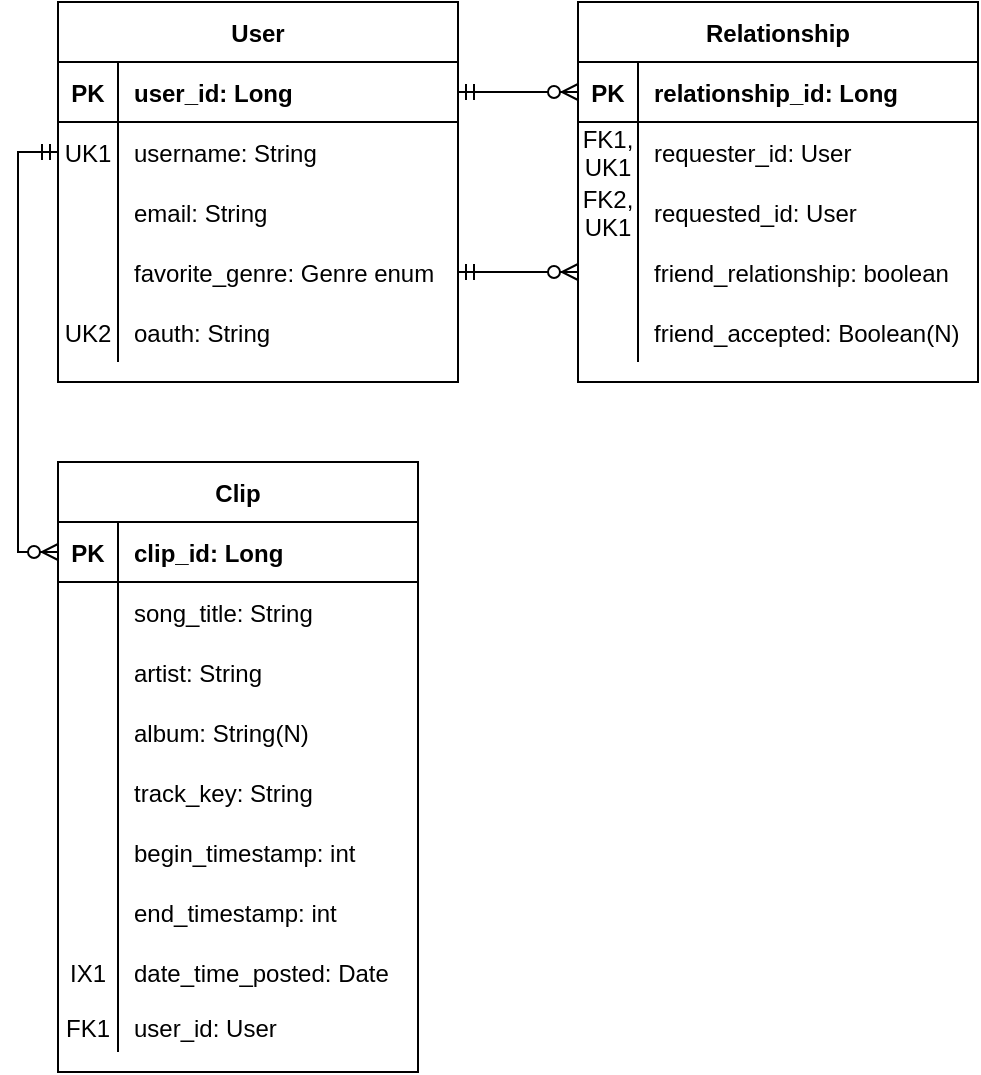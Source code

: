<mxfile version="13.8.5" type="device"><diagram id="37Z7J8a7XE6H4yeSGgAZ" name="Page-1"><mxGraphModel dx="1185" dy="659" grid="1" gridSize="10" guides="1" tooltips="1" connect="1" arrows="1" fold="1" page="1" pageScale="1" pageWidth="850" pageHeight="1100" math="0" shadow="0"><root><mxCell id="0"/><mxCell id="1" parent="0"/><mxCell id="KNyDeAOOPbD6csaYA2hz-42" style="edgeStyle=orthogonalEdgeStyle;rounded=0;orthogonalLoop=1;jettySize=auto;html=1;entryX=1;entryY=0.5;entryDx=0;entryDy=0;startArrow=ERzeroToMany;startFill=1;endArrow=ERmandOne;endFill=0;exitX=0;exitY=0.5;exitDx=0;exitDy=0;" parent="1" source="xBZSRS5c9fNHFquKNub9-20" target="KNyDeAOOPbD6csaYA2hz-11" edge="1"><mxGeometry relative="1" as="geometry"><mxPoint x="440" y="300" as="sourcePoint"/></mxGeometry></mxCell><mxCell id="KNyDeAOOPbD6csaYA2hz-41" style="edgeStyle=orthogonalEdgeStyle;rounded=0;orthogonalLoop=1;jettySize=auto;html=1;startArrow=ERzeroToMany;startFill=1;endArrow=ERmandOne;endFill=0;exitX=0;exitY=0.5;exitDx=0;exitDy=0;" parent="1" source="xBZSRS5c9fNHFquKNub9-2" target="KNyDeAOOPbD6csaYA2hz-2" edge="1"><mxGeometry relative="1" as="geometry"><mxPoint x="440" y="250" as="sourcePoint"/></mxGeometry></mxCell><mxCell id="KNyDeAOOPbD6csaYA2hz-73" style="edgeStyle=orthogonalEdgeStyle;rounded=0;orthogonalLoop=1;jettySize=auto;html=1;exitX=0;exitY=0.5;exitDx=0;exitDy=0;startArrow=ERzeroToMany;startFill=1;endArrow=ERmandOne;endFill=0;entryX=0;entryY=0.5;entryDx=0;entryDy=0;" parent="1" source="KNyDeAOOPbD6csaYA2hz-28" target="KNyDeAOOPbD6csaYA2hz-5" edge="1"><mxGeometry relative="1" as="geometry"><mxPoint x="200" y="305" as="targetPoint"/></mxGeometry></mxCell><mxCell id="KNyDeAOOPbD6csaYA2hz-1" value="User" style="shape=table;startSize=30;container=1;collapsible=1;childLayout=tableLayout;fixedRows=1;rowLines=0;fontStyle=1;align=center;resizeLast=1;" parent="1" vertex="1"><mxGeometry x="220" y="130" width="200" height="190" as="geometry"/></mxCell><mxCell id="KNyDeAOOPbD6csaYA2hz-2" value="" style="shape=partialRectangle;collapsible=0;dropTarget=0;pointerEvents=0;fillColor=none;top=0;left=0;bottom=1;right=0;points=[[0,0.5],[1,0.5]];portConstraint=eastwest;" parent="KNyDeAOOPbD6csaYA2hz-1" vertex="1"><mxGeometry y="30" width="200" height="30" as="geometry"/></mxCell><mxCell id="KNyDeAOOPbD6csaYA2hz-3" value="PK" style="shape=partialRectangle;connectable=0;fillColor=none;top=0;left=0;bottom=0;right=0;fontStyle=1;overflow=hidden;" parent="KNyDeAOOPbD6csaYA2hz-2" vertex="1"><mxGeometry width="30" height="30" as="geometry"/></mxCell><mxCell id="KNyDeAOOPbD6csaYA2hz-4" value="user_id: Long" style="shape=partialRectangle;connectable=0;fillColor=none;top=0;left=0;bottom=0;right=0;align=left;spacingLeft=6;fontStyle=1;overflow=hidden;" parent="KNyDeAOOPbD6csaYA2hz-2" vertex="1"><mxGeometry x="30" width="170" height="30" as="geometry"/></mxCell><mxCell id="KNyDeAOOPbD6csaYA2hz-5" value="" style="shape=partialRectangle;collapsible=0;dropTarget=0;pointerEvents=0;fillColor=none;top=0;left=0;bottom=0;right=0;points=[[0,0.5],[1,0.5]];portConstraint=eastwest;" parent="KNyDeAOOPbD6csaYA2hz-1" vertex="1"><mxGeometry y="60" width="200" height="30" as="geometry"/></mxCell><mxCell id="KNyDeAOOPbD6csaYA2hz-6" value="UK1" style="shape=partialRectangle;connectable=0;fillColor=none;top=0;left=0;bottom=0;right=0;editable=1;overflow=hidden;" parent="KNyDeAOOPbD6csaYA2hz-5" vertex="1"><mxGeometry width="30" height="30" as="geometry"/></mxCell><mxCell id="KNyDeAOOPbD6csaYA2hz-7" value="username: String" style="shape=partialRectangle;connectable=0;fillColor=none;top=0;left=0;bottom=0;right=0;align=left;spacingLeft=6;overflow=hidden;" parent="KNyDeAOOPbD6csaYA2hz-5" vertex="1"><mxGeometry x="30" width="170" height="30" as="geometry"/></mxCell><mxCell id="KNyDeAOOPbD6csaYA2hz-8" value="" style="shape=partialRectangle;collapsible=0;dropTarget=0;pointerEvents=0;fillColor=none;top=0;left=0;bottom=0;right=0;points=[[0,0.5],[1,0.5]];portConstraint=eastwest;" parent="KNyDeAOOPbD6csaYA2hz-1" vertex="1"><mxGeometry y="90" width="200" height="30" as="geometry"/></mxCell><mxCell id="KNyDeAOOPbD6csaYA2hz-9" value="" style="shape=partialRectangle;connectable=0;fillColor=none;top=0;left=0;bottom=0;right=0;editable=1;overflow=hidden;" parent="KNyDeAOOPbD6csaYA2hz-8" vertex="1"><mxGeometry width="30" height="30" as="geometry"/></mxCell><mxCell id="KNyDeAOOPbD6csaYA2hz-10" value="email: String" style="shape=partialRectangle;connectable=0;fillColor=none;top=0;left=0;bottom=0;right=0;align=left;spacingLeft=6;overflow=hidden;" parent="KNyDeAOOPbD6csaYA2hz-8" vertex="1"><mxGeometry x="30" width="170" height="30" as="geometry"/></mxCell><mxCell id="KNyDeAOOPbD6csaYA2hz-11" value="" style="shape=partialRectangle;collapsible=0;dropTarget=0;pointerEvents=0;fillColor=none;top=0;left=0;bottom=0;right=0;points=[[0,0.5],[1,0.5]];portConstraint=eastwest;" parent="KNyDeAOOPbD6csaYA2hz-1" vertex="1"><mxGeometry y="120" width="200" height="30" as="geometry"/></mxCell><mxCell id="KNyDeAOOPbD6csaYA2hz-12" value="" style="shape=partialRectangle;connectable=0;fillColor=none;top=0;left=0;bottom=0;right=0;editable=1;overflow=hidden;" parent="KNyDeAOOPbD6csaYA2hz-11" vertex="1"><mxGeometry width="30" height="30" as="geometry"/></mxCell><mxCell id="KNyDeAOOPbD6csaYA2hz-13" value="favorite_genre: Genre enum" style="shape=partialRectangle;connectable=0;fillColor=none;top=0;left=0;bottom=0;right=0;align=left;spacingLeft=6;overflow=hidden;" parent="KNyDeAOOPbD6csaYA2hz-11" vertex="1"><mxGeometry x="30" width="170" height="30" as="geometry"/></mxCell><mxCell id="xBZSRS5c9fNHFquKNub9-26" style="shape=partialRectangle;collapsible=0;dropTarget=0;pointerEvents=0;fillColor=none;top=0;left=0;bottom=0;right=0;points=[[0,0.5],[1,0.5]];portConstraint=eastwest;" parent="KNyDeAOOPbD6csaYA2hz-1" vertex="1"><mxGeometry y="150" width="200" height="30" as="geometry"/></mxCell><mxCell id="xBZSRS5c9fNHFquKNub9-27" value="UK2" style="shape=partialRectangle;connectable=0;fillColor=none;top=0;left=0;bottom=0;right=0;editable=1;overflow=hidden;" parent="xBZSRS5c9fNHFquKNub9-26" vertex="1"><mxGeometry width="30" height="30" as="geometry"/></mxCell><mxCell id="xBZSRS5c9fNHFquKNub9-28" value="oauth: String" style="shape=partialRectangle;connectable=0;fillColor=none;top=0;left=0;bottom=0;right=0;align=left;spacingLeft=6;overflow=hidden;" parent="xBZSRS5c9fNHFquKNub9-26" vertex="1"><mxGeometry x="30" width="170" height="30" as="geometry"/></mxCell><mxCell id="xBZSRS5c9fNHFquKNub9-1" value="Relationship" style="shape=table;startSize=30;container=1;collapsible=1;childLayout=tableLayout;fixedRows=1;rowLines=0;fontStyle=1;align=center;resizeLast=1;" parent="1" vertex="1"><mxGeometry x="480" y="130" width="200" height="190" as="geometry"/></mxCell><mxCell id="xBZSRS5c9fNHFquKNub9-2" value="" style="shape=partialRectangle;collapsible=0;dropTarget=0;pointerEvents=0;fillColor=none;top=0;left=0;bottom=1;right=0;points=[[0,0.5],[1,0.5]];portConstraint=eastwest;" parent="xBZSRS5c9fNHFquKNub9-1" vertex="1"><mxGeometry y="30" width="200" height="30" as="geometry"/></mxCell><mxCell id="xBZSRS5c9fNHFquKNub9-3" value="PK" style="shape=partialRectangle;connectable=0;fillColor=none;top=0;left=0;bottom=0;right=0;fontStyle=1;overflow=hidden;" parent="xBZSRS5c9fNHFquKNub9-2" vertex="1"><mxGeometry width="30" height="30" as="geometry"/></mxCell><mxCell id="xBZSRS5c9fNHFquKNub9-4" value="relationship_id: Long" style="shape=partialRectangle;connectable=0;fillColor=none;top=0;left=0;bottom=0;right=0;align=left;spacingLeft=6;fontStyle=1;overflow=hidden;" parent="xBZSRS5c9fNHFquKNub9-2" vertex="1"><mxGeometry x="30" width="170" height="30" as="geometry"/></mxCell><mxCell id="xBZSRS5c9fNHFquKNub9-5" value="" style="shape=partialRectangle;collapsible=0;dropTarget=0;pointerEvents=0;fillColor=none;top=0;left=0;bottom=0;right=0;points=[[0,0.5],[1,0.5]];portConstraint=eastwest;" parent="xBZSRS5c9fNHFquKNub9-1" vertex="1"><mxGeometry y="60" width="200" height="30" as="geometry"/></mxCell><mxCell id="xBZSRS5c9fNHFquKNub9-6" value="FK1,&#xA;UK1&#xA;" style="shape=partialRectangle;connectable=0;fillColor=none;top=0;left=0;bottom=0;right=0;editable=1;overflow=hidden;" parent="xBZSRS5c9fNHFquKNub9-5" vertex="1"><mxGeometry width="30" height="30" as="geometry"/></mxCell><mxCell id="xBZSRS5c9fNHFquKNub9-7" value="requester_id: User" style="shape=partialRectangle;connectable=0;fillColor=none;top=0;left=0;bottom=0;right=0;align=left;spacingLeft=6;overflow=hidden;" parent="xBZSRS5c9fNHFquKNub9-5" vertex="1"><mxGeometry x="30" width="170" height="30" as="geometry"/></mxCell><mxCell id="xBZSRS5c9fNHFquKNub9-8" value="" style="shape=partialRectangle;collapsible=0;dropTarget=0;pointerEvents=0;fillColor=none;top=0;left=0;bottom=0;right=0;points=[[0,0.5],[1,0.5]];portConstraint=eastwest;" parent="xBZSRS5c9fNHFquKNub9-1" vertex="1"><mxGeometry y="90" width="200" height="30" as="geometry"/></mxCell><mxCell id="xBZSRS5c9fNHFquKNub9-9" value="FK2,&#xA;UK1" style="shape=partialRectangle;connectable=0;fillColor=none;top=0;left=0;bottom=0;right=0;editable=1;overflow=hidden;" parent="xBZSRS5c9fNHFquKNub9-8" vertex="1"><mxGeometry width="30" height="30" as="geometry"/></mxCell><mxCell id="xBZSRS5c9fNHFquKNub9-10" value="requested_id: User" style="shape=partialRectangle;connectable=0;fillColor=none;top=0;left=0;bottom=0;right=0;align=left;spacingLeft=6;overflow=hidden;" parent="xBZSRS5c9fNHFquKNub9-8" vertex="1"><mxGeometry x="30" width="170" height="30" as="geometry"/></mxCell><mxCell id="xBZSRS5c9fNHFquKNub9-20" style="shape=partialRectangle;collapsible=0;dropTarget=0;pointerEvents=0;fillColor=none;top=0;left=0;bottom=0;right=0;points=[[0,0.5],[1,0.5]];portConstraint=eastwest;" parent="xBZSRS5c9fNHFquKNub9-1" vertex="1"><mxGeometry y="120" width="200" height="30" as="geometry"/></mxCell><mxCell id="xBZSRS5c9fNHFquKNub9-21" style="shape=partialRectangle;connectable=0;fillColor=none;top=0;left=0;bottom=0;right=0;editable=1;overflow=hidden;" parent="xBZSRS5c9fNHFquKNub9-20" vertex="1"><mxGeometry width="30" height="30" as="geometry"/></mxCell><mxCell id="xBZSRS5c9fNHFquKNub9-22" value="friend_relationship: boolean" style="shape=partialRectangle;connectable=0;fillColor=none;top=0;left=0;bottom=0;right=0;align=left;spacingLeft=6;overflow=hidden;" parent="xBZSRS5c9fNHFquKNub9-20" vertex="1"><mxGeometry x="30" width="170" height="30" as="geometry"/></mxCell><mxCell id="xBZSRS5c9fNHFquKNub9-29" style="shape=partialRectangle;collapsible=0;dropTarget=0;pointerEvents=0;fillColor=none;top=0;left=0;bottom=0;right=0;points=[[0,0.5],[1,0.5]];portConstraint=eastwest;" parent="xBZSRS5c9fNHFquKNub9-1" vertex="1"><mxGeometry y="150" width="200" height="30" as="geometry"/></mxCell><mxCell id="xBZSRS5c9fNHFquKNub9-30" style="shape=partialRectangle;connectable=0;fillColor=none;top=0;left=0;bottom=0;right=0;editable=1;overflow=hidden;" parent="xBZSRS5c9fNHFquKNub9-29" vertex="1"><mxGeometry width="30" height="30" as="geometry"/></mxCell><mxCell id="xBZSRS5c9fNHFquKNub9-31" value="friend_accepted: Boolean(N)" style="shape=partialRectangle;connectable=0;fillColor=none;top=0;left=0;bottom=0;right=0;align=left;spacingLeft=6;overflow=hidden;" parent="xBZSRS5c9fNHFquKNub9-29" vertex="1"><mxGeometry x="30" width="170" height="30" as="geometry"/></mxCell><mxCell id="KNyDeAOOPbD6csaYA2hz-27" value="Clip" style="shape=table;startSize=30;container=1;collapsible=1;childLayout=tableLayout;fixedRows=1;rowLines=0;fontStyle=1;align=center;resizeLast=1;" parent="1" vertex="1"><mxGeometry x="220" y="360" width="180" height="305" as="geometry"/></mxCell><mxCell id="KNyDeAOOPbD6csaYA2hz-28" value="" style="shape=partialRectangle;collapsible=0;dropTarget=0;pointerEvents=0;fillColor=none;top=0;left=0;bottom=1;right=0;points=[[0,0.5],[1,0.5]];portConstraint=eastwest;" parent="KNyDeAOOPbD6csaYA2hz-27" vertex="1"><mxGeometry y="30" width="180" height="30" as="geometry"/></mxCell><mxCell id="KNyDeAOOPbD6csaYA2hz-29" value="PK" style="shape=partialRectangle;connectable=0;fillColor=none;top=0;left=0;bottom=0;right=0;fontStyle=1;overflow=hidden;" parent="KNyDeAOOPbD6csaYA2hz-28" vertex="1"><mxGeometry width="30" height="30" as="geometry"/></mxCell><mxCell id="KNyDeAOOPbD6csaYA2hz-30" value="clip_id: Long" style="shape=partialRectangle;connectable=0;fillColor=none;top=0;left=0;bottom=0;right=0;align=left;spacingLeft=6;fontStyle=1;overflow=hidden;" parent="KNyDeAOOPbD6csaYA2hz-28" vertex="1"><mxGeometry x="30" width="150" height="30" as="geometry"/></mxCell><mxCell id="KNyDeAOOPbD6csaYA2hz-31" value="" style="shape=partialRectangle;collapsible=0;dropTarget=0;pointerEvents=0;fillColor=none;top=0;left=0;bottom=0;right=0;points=[[0,0.5],[1,0.5]];portConstraint=eastwest;" parent="KNyDeAOOPbD6csaYA2hz-27" vertex="1"><mxGeometry y="60" width="180" height="30" as="geometry"/></mxCell><mxCell id="KNyDeAOOPbD6csaYA2hz-32" value="" style="shape=partialRectangle;connectable=0;fillColor=none;top=0;left=0;bottom=0;right=0;editable=1;overflow=hidden;" parent="KNyDeAOOPbD6csaYA2hz-31" vertex="1"><mxGeometry width="30" height="30" as="geometry"/></mxCell><mxCell id="KNyDeAOOPbD6csaYA2hz-33" value="song_title: String" style="shape=partialRectangle;connectable=0;fillColor=none;top=0;left=0;bottom=0;right=0;align=left;spacingLeft=6;overflow=hidden;" parent="KNyDeAOOPbD6csaYA2hz-31" vertex="1"><mxGeometry x="30" width="150" height="30" as="geometry"/></mxCell><mxCell id="KNyDeAOOPbD6csaYA2hz-34" value="" style="shape=partialRectangle;collapsible=0;dropTarget=0;pointerEvents=0;fillColor=none;top=0;left=0;bottom=0;right=0;points=[[0,0.5],[1,0.5]];portConstraint=eastwest;" parent="KNyDeAOOPbD6csaYA2hz-27" vertex="1"><mxGeometry y="90" width="180" height="30" as="geometry"/></mxCell><mxCell id="KNyDeAOOPbD6csaYA2hz-35" value="" style="shape=partialRectangle;connectable=0;fillColor=none;top=0;left=0;bottom=0;right=0;editable=1;overflow=hidden;" parent="KNyDeAOOPbD6csaYA2hz-34" vertex="1"><mxGeometry width="30" height="30" as="geometry"/></mxCell><mxCell id="KNyDeAOOPbD6csaYA2hz-36" value="artist: String" style="shape=partialRectangle;connectable=0;fillColor=none;top=0;left=0;bottom=0;right=0;align=left;spacingLeft=6;overflow=hidden;" parent="KNyDeAOOPbD6csaYA2hz-34" vertex="1"><mxGeometry x="30" width="150" height="30" as="geometry"/></mxCell><mxCell id="KNyDeAOOPbD6csaYA2hz-37" value="" style="shape=partialRectangle;collapsible=0;dropTarget=0;pointerEvents=0;fillColor=none;top=0;left=0;bottom=0;right=0;points=[[0,0.5],[1,0.5]];portConstraint=eastwest;" parent="KNyDeAOOPbD6csaYA2hz-27" vertex="1"><mxGeometry y="120" width="180" height="30" as="geometry"/></mxCell><mxCell id="KNyDeAOOPbD6csaYA2hz-38" value="" style="shape=partialRectangle;connectable=0;fillColor=none;top=0;left=0;bottom=0;right=0;editable=1;overflow=hidden;" parent="KNyDeAOOPbD6csaYA2hz-37" vertex="1"><mxGeometry width="30" height="30" as="geometry"/></mxCell><mxCell id="KNyDeAOOPbD6csaYA2hz-39" value="album: String(N)" style="shape=partialRectangle;connectable=0;fillColor=none;top=0;left=0;bottom=0;right=0;align=left;spacingLeft=6;overflow=hidden;" parent="KNyDeAOOPbD6csaYA2hz-37" vertex="1"><mxGeometry x="30" width="150" height="30" as="geometry"/></mxCell><mxCell id="KNyDeAOOPbD6csaYA2hz-60" style="shape=partialRectangle;collapsible=0;dropTarget=0;pointerEvents=0;fillColor=none;top=0;left=0;bottom=0;right=0;points=[[0,0.5],[1,0.5]];portConstraint=eastwest;" parent="KNyDeAOOPbD6csaYA2hz-27" vertex="1"><mxGeometry y="150" width="180" height="30" as="geometry"/></mxCell><mxCell id="KNyDeAOOPbD6csaYA2hz-61" value="" style="shape=partialRectangle;connectable=0;fillColor=none;top=0;left=0;bottom=0;right=0;editable=1;overflow=hidden;" parent="KNyDeAOOPbD6csaYA2hz-60" vertex="1"><mxGeometry width="30" height="30" as="geometry"/></mxCell><mxCell id="KNyDeAOOPbD6csaYA2hz-62" value="track_key: String" style="shape=partialRectangle;connectable=0;fillColor=none;top=0;left=0;bottom=0;right=0;align=left;spacingLeft=6;overflow=hidden;" parent="KNyDeAOOPbD6csaYA2hz-60" vertex="1"><mxGeometry x="30" width="150" height="30" as="geometry"/></mxCell><mxCell id="KNyDeAOOPbD6csaYA2hz-63" style="shape=partialRectangle;collapsible=0;dropTarget=0;pointerEvents=0;fillColor=none;top=0;left=0;bottom=0;right=0;points=[[0,0.5],[1,0.5]];portConstraint=eastwest;" parent="KNyDeAOOPbD6csaYA2hz-27" vertex="1"><mxGeometry y="180" width="180" height="30" as="geometry"/></mxCell><mxCell id="KNyDeAOOPbD6csaYA2hz-64" style="shape=partialRectangle;connectable=0;fillColor=none;top=0;left=0;bottom=0;right=0;editable=1;overflow=hidden;" parent="KNyDeAOOPbD6csaYA2hz-63" vertex="1"><mxGeometry width="30" height="30" as="geometry"/></mxCell><mxCell id="KNyDeAOOPbD6csaYA2hz-65" value="begin_timestamp: int" style="shape=partialRectangle;connectable=0;fillColor=none;top=0;left=0;bottom=0;right=0;align=left;spacingLeft=6;overflow=hidden;" parent="KNyDeAOOPbD6csaYA2hz-63" vertex="1"><mxGeometry x="30" width="150" height="30" as="geometry"/></mxCell><mxCell id="KNyDeAOOPbD6csaYA2hz-66" style="shape=partialRectangle;collapsible=0;dropTarget=0;pointerEvents=0;fillColor=none;top=0;left=0;bottom=0;right=0;points=[[0,0.5],[1,0.5]];portConstraint=eastwest;" parent="KNyDeAOOPbD6csaYA2hz-27" vertex="1"><mxGeometry y="210" width="180" height="30" as="geometry"/></mxCell><mxCell id="KNyDeAOOPbD6csaYA2hz-67" style="shape=partialRectangle;connectable=0;fillColor=none;top=0;left=0;bottom=0;right=0;editable=1;overflow=hidden;" parent="KNyDeAOOPbD6csaYA2hz-66" vertex="1"><mxGeometry width="30" height="30" as="geometry"/></mxCell><mxCell id="KNyDeAOOPbD6csaYA2hz-68" value="end_timestamp: int" style="shape=partialRectangle;connectable=0;fillColor=none;top=0;left=0;bottom=0;right=0;align=left;spacingLeft=6;overflow=hidden;" parent="KNyDeAOOPbD6csaYA2hz-66" vertex="1"><mxGeometry x="30" width="150" height="30" as="geometry"/></mxCell><mxCell id="KNyDeAOOPbD6csaYA2hz-69" style="shape=partialRectangle;collapsible=0;dropTarget=0;pointerEvents=0;fillColor=none;top=0;left=0;bottom=0;right=0;points=[[0,0.5],[1,0.5]];portConstraint=eastwest;" parent="KNyDeAOOPbD6csaYA2hz-27" vertex="1"><mxGeometry y="240" width="180" height="30" as="geometry"/></mxCell><mxCell id="KNyDeAOOPbD6csaYA2hz-70" value="IX1" style="shape=partialRectangle;connectable=0;fillColor=none;top=0;left=0;bottom=0;right=0;editable=1;overflow=hidden;" parent="KNyDeAOOPbD6csaYA2hz-69" vertex="1"><mxGeometry width="30" height="30" as="geometry"/></mxCell><mxCell id="KNyDeAOOPbD6csaYA2hz-71" value="date_time_posted: Date" style="shape=partialRectangle;connectable=0;fillColor=none;top=0;left=0;bottom=0;right=0;align=left;spacingLeft=6;overflow=hidden;" parent="KNyDeAOOPbD6csaYA2hz-69" vertex="1"><mxGeometry x="30" width="150" height="30" as="geometry"/></mxCell><mxCell id="wTtiMDLsxoV-VZBMmthV-2" style="shape=partialRectangle;collapsible=0;dropTarget=0;pointerEvents=0;fillColor=none;top=0;left=0;bottom=0;right=0;points=[[0,0.5],[1,0.5]];portConstraint=eastwest;" vertex="1" parent="KNyDeAOOPbD6csaYA2hz-27"><mxGeometry y="270" width="180" height="25" as="geometry"/></mxCell><mxCell id="wTtiMDLsxoV-VZBMmthV-3" value="FK1" style="shape=partialRectangle;connectable=0;fillColor=none;top=0;left=0;bottom=0;right=0;editable=1;overflow=hidden;" vertex="1" parent="wTtiMDLsxoV-VZBMmthV-2"><mxGeometry width="30" height="25" as="geometry"/></mxCell><mxCell id="wTtiMDLsxoV-VZBMmthV-4" value="user_id: User" style="shape=partialRectangle;connectable=0;fillColor=none;top=0;left=0;bottom=0;right=0;align=left;spacingLeft=6;overflow=hidden;" vertex="1" parent="wTtiMDLsxoV-VZBMmthV-2"><mxGeometry x="30" width="150" height="25" as="geometry"/></mxCell></root></mxGraphModel></diagram></mxfile>